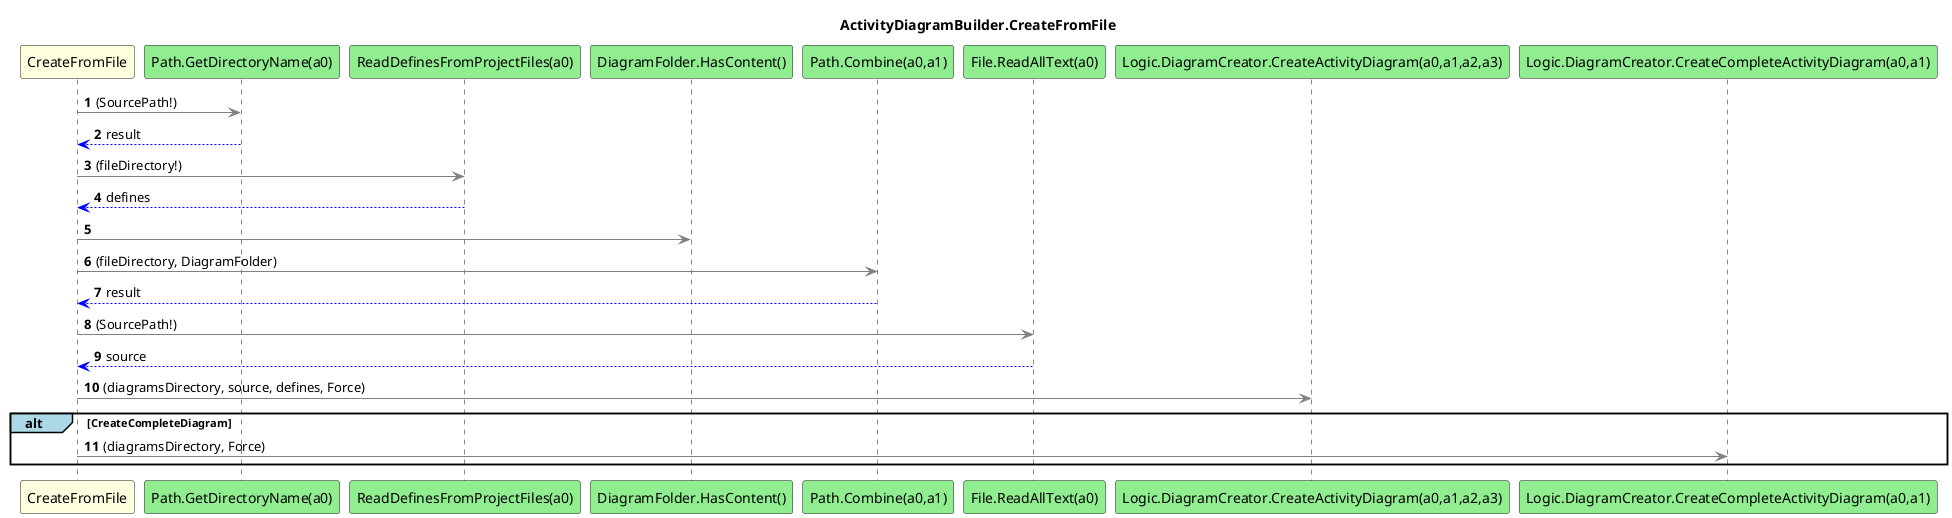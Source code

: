 @startuml ActivityDiagramBuilder.CreateFromFile
title ActivityDiagramBuilder.CreateFromFile
participant "CreateFromFile" as CreateFromFile #LightYellow
participant "Path.GetDirectoryName(a0)" as Path_GetDirectoryName_a0 #LightGreen
participant "ReadDefinesFromProjectFiles(a0)" as ReadDefinesFromProjectFiles_a0 #LightGreen
participant "DiagramFolder.HasContent()" as DiagramFolder_HasContent #LightGreen
participant "Path.Combine(a0,a1)" as Path_Combine_a0_a1 #LightGreen
participant "File.ReadAllText(a0)" as File_ReadAllText_a0 #LightGreen
participant "Logic.DiagramCreator.CreateActivityDiagram(a0,a1,a2,a3)" as Logic_DiagramCreator_CreateActivityDiagram_a0_a1_a2_a3 #LightGreen
participant "Logic.DiagramCreator.CreateCompleteActivityDiagram(a0,a1)" as Logic_DiagramCreator_CreateCompleteActivityDiagram_a0_a1 #LightGreen
autonumber
CreateFromFile -[#grey]> Path_GetDirectoryName_a0 : (SourcePath!)
Path_GetDirectoryName_a0 -[#blue]-> CreateFromFile : result
CreateFromFile -[#grey]> ReadDefinesFromProjectFiles_a0 : (fileDirectory!)
ReadDefinesFromProjectFiles_a0 -[#blue]-> CreateFromFile : defines
CreateFromFile -[#grey]> DiagramFolder_HasContent
CreateFromFile -[#grey]> Path_Combine_a0_a1 : (fileDirectory, DiagramFolder)
Path_Combine_a0_a1 -[#blue]-> CreateFromFile : result
CreateFromFile -[#grey]> File_ReadAllText_a0 : (SourcePath!)
File_ReadAllText_a0 -[#blue]-> CreateFromFile : source
CreateFromFile -[#grey]> Logic_DiagramCreator_CreateActivityDiagram_a0_a1_a2_a3 : (diagramsDirectory, source, defines, Force)
alt#LightBlue CreateCompleteDiagram
 CreateFromFile -[#grey]> Logic_DiagramCreator_CreateCompleteActivityDiagram_a0_a1 : (diagramsDirectory, Force)
end
@enduml
